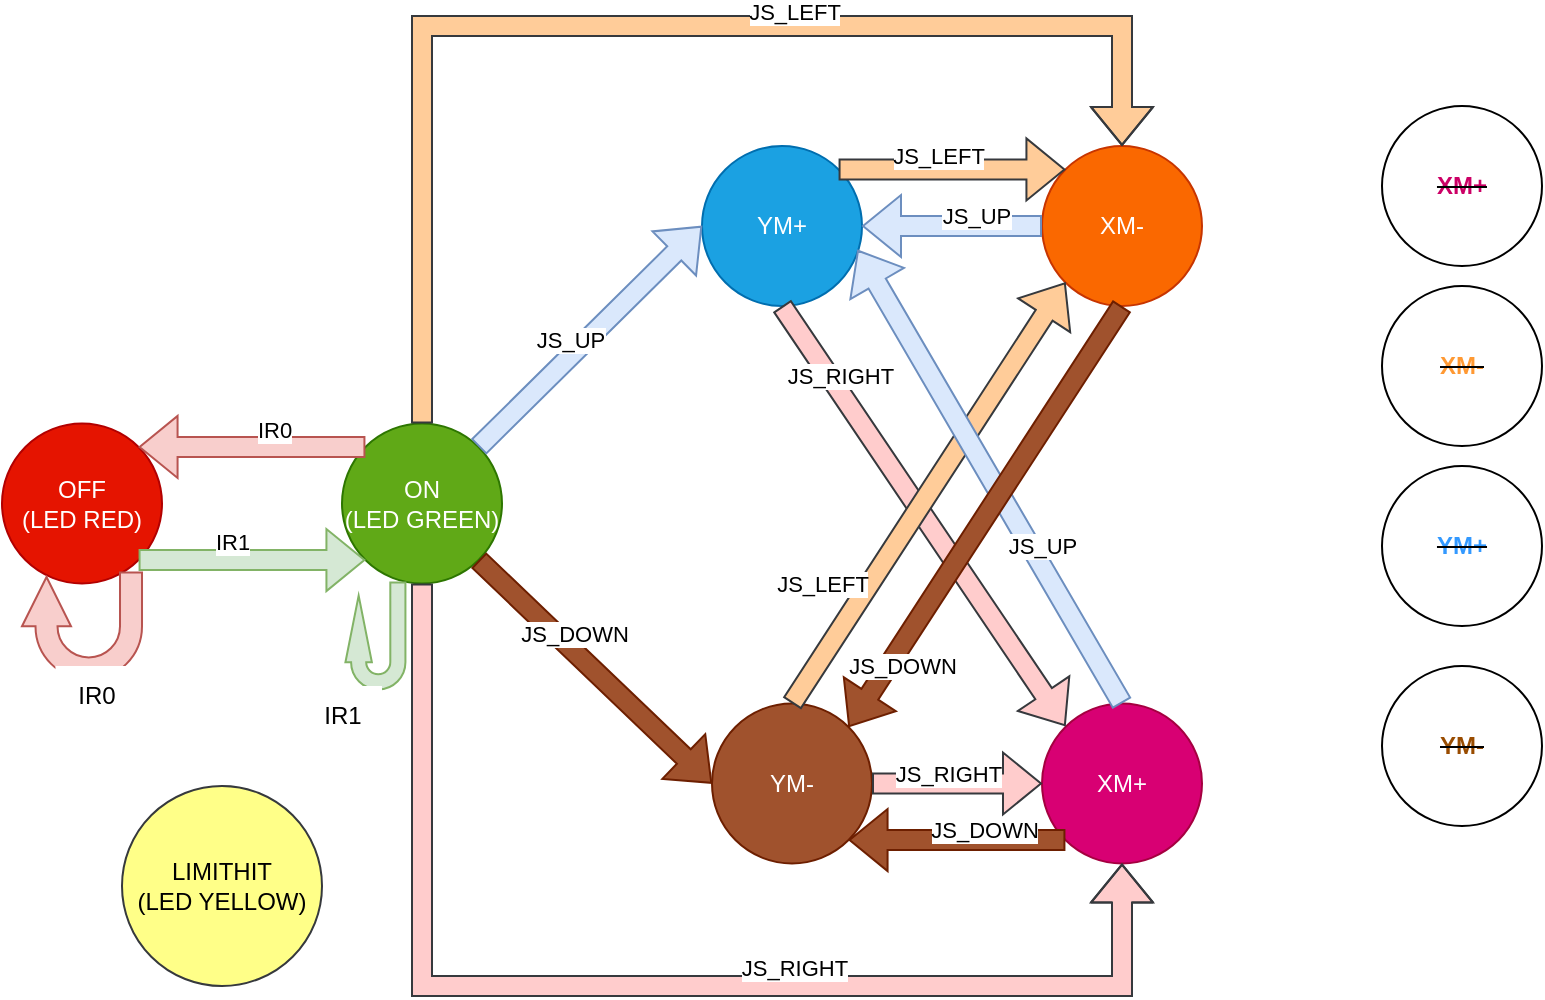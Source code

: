 <mxfile version="26.1.0">
  <diagram name="Page-1" id="kB0DlWxN-1KlUbb1_Ff1">
    <mxGraphModel dx="875" dy="515" grid="1" gridSize="10" guides="1" tooltips="1" connect="1" arrows="1" fold="1" page="1" pageScale="1" pageWidth="850" pageHeight="1100" math="0" shadow="0">
      <root>
        <mxCell id="0" />
        <mxCell id="1" parent="0" />
        <mxCell id="ymLdJi7pqmQS5Yl3dvWs-1" value="XM+" style="ellipse;whiteSpace=wrap;html=1;aspect=fixed;fillColor=#d80073;strokeColor=#A50040;fontColor=#ffffff;" vertex="1" parent="1">
          <mxGeometry x="550" y="438.75" width="80" height="80" as="geometry" />
        </mxCell>
        <mxCell id="ymLdJi7pqmQS5Yl3dvWs-3" value="YM-" style="ellipse;whiteSpace=wrap;html=1;aspect=fixed;fillColor=#a0522d;fontColor=#ffffff;strokeColor=#6D1F00;" vertex="1" parent="1">
          <mxGeometry x="385" y="438.75" width="80" height="80" as="geometry" />
        </mxCell>
        <mxCell id="ymLdJi7pqmQS5Yl3dvWs-4" value="&lt;strike&gt;&lt;font style=&quot;color: rgb(255, 153, 51);&quot;&gt;&lt;b&gt;XM-&lt;/b&gt;&lt;/font&gt;&lt;/strike&gt;" style="ellipse;whiteSpace=wrap;html=1;aspect=fixed;" vertex="1" parent="1">
          <mxGeometry x="720" y="230" width="80" height="80" as="geometry" />
        </mxCell>
        <mxCell id="ymLdJi7pqmQS5Yl3dvWs-5" value="&lt;font&gt;Y&lt;span style=&quot;background-color: transparent;&quot;&gt;M+&lt;/span&gt;&lt;/font&gt;" style="ellipse;whiteSpace=wrap;html=1;aspect=fixed;fillColor=#1ba1e2;fontColor=#ffffff;strokeColor=#006EAF;" vertex="1" parent="1">
          <mxGeometry x="380" y="160" width="80" height="80" as="geometry" />
        </mxCell>
        <mxCell id="ymLdJi7pqmQS5Yl3dvWs-6" value="ON&lt;div&gt;(LED GREEN)&lt;/div&gt;" style="ellipse;whiteSpace=wrap;html=1;aspect=fixed;fillColor=#60a917;strokeColor=#2D7600;fontColor=#ffffff;" vertex="1" parent="1">
          <mxGeometry x="200" y="298.75" width="80" height="80" as="geometry" />
        </mxCell>
        <mxCell id="ymLdJi7pqmQS5Yl3dvWs-7" value="OFF&lt;div&gt;(LED RED)&lt;/div&gt;" style="ellipse;whiteSpace=wrap;html=1;aspect=fixed;fillColor=#e51400;strokeColor=#B20000;fontColor=#ffffff;" vertex="1" parent="1">
          <mxGeometry x="30" y="298.75" width="80" height="80" as="geometry" />
        </mxCell>
        <mxCell id="ymLdJi7pqmQS5Yl3dvWs-11" value="LIMITHIT&lt;div&gt;(LED YELLOW)&lt;/div&gt;" style="ellipse;whiteSpace=wrap;html=1;aspect=fixed;fillColor=#ffff88;strokeColor=#36393d;" vertex="1" parent="1">
          <mxGeometry x="90" y="480" width="100" height="100" as="geometry" />
        </mxCell>
        <mxCell id="ymLdJi7pqmQS5Yl3dvWs-13" value="&lt;strike&gt;&lt;font style=&quot;color: rgb(204, 0, 102);&quot;&gt;&lt;b&gt;XM+&lt;/b&gt;&lt;/font&gt;&lt;/strike&gt;" style="ellipse;whiteSpace=wrap;html=1;aspect=fixed;" vertex="1" parent="1">
          <mxGeometry x="720" y="140" width="80" height="80" as="geometry" />
        </mxCell>
        <mxCell id="ymLdJi7pqmQS5Yl3dvWs-14" value="&lt;font style=&quot;color: light-dark(rgb(255, 255, 255), rgb(237, 237, 237));&quot;&gt;XM-&lt;/font&gt;" style="ellipse;whiteSpace=wrap;html=1;aspect=fixed;fillColor=#fa6800;fontColor=#000000;strokeColor=#C73500;" vertex="1" parent="1">
          <mxGeometry x="550" y="160" width="80" height="80" as="geometry" />
        </mxCell>
        <mxCell id="ymLdJi7pqmQS5Yl3dvWs-15" value="&lt;strike&gt;&lt;font style=&quot;color: rgb(51, 153, 255);&quot;&gt;&lt;b&gt;Y&lt;span style=&quot;background-color: transparent;&quot;&gt;M+&lt;/span&gt;&lt;/b&gt;&lt;/font&gt;&lt;/strike&gt;" style="ellipse;whiteSpace=wrap;html=1;aspect=fixed;" vertex="1" parent="1">
          <mxGeometry x="720" y="320" width="80" height="80" as="geometry" />
        </mxCell>
        <mxCell id="ymLdJi7pqmQS5Yl3dvWs-16" value="&lt;strike&gt;&lt;font style=&quot;color: rgb(153, 76, 0);&quot;&gt;&lt;b style=&quot;&quot;&gt;YM-&lt;/b&gt;&lt;/font&gt;&lt;/strike&gt;" style="ellipse;whiteSpace=wrap;html=1;aspect=fixed;" vertex="1" parent="1">
          <mxGeometry x="720" y="420" width="80" height="80" as="geometry" />
        </mxCell>
        <mxCell id="ymLdJi7pqmQS5Yl3dvWs-27" value="" style="shape=flexArrow;endArrow=classic;html=1;rounded=0;exitX=1;exitY=1;exitDx=0;exitDy=0;entryX=0;entryY=1;entryDx=0;entryDy=0;fillColor=#d5e8d4;strokeColor=#82b366;" edge="1" parent="1" source="ymLdJi7pqmQS5Yl3dvWs-7" target="ymLdJi7pqmQS5Yl3dvWs-6">
          <mxGeometry width="50" height="50" relative="1" as="geometry">
            <mxPoint x="540" y="448.75" as="sourcePoint" />
            <mxPoint x="190" y="430" as="targetPoint" />
          </mxGeometry>
        </mxCell>
        <mxCell id="ymLdJi7pqmQS5Yl3dvWs-30" value="IR1" style="edgeLabel;html=1;align=center;verticalAlign=middle;resizable=0;points=[];" vertex="1" connectable="0" parent="ymLdJi7pqmQS5Yl3dvWs-27">
          <mxGeometry x="-0.185" relative="1" as="geometry">
            <mxPoint y="-9" as="offset" />
          </mxGeometry>
        </mxCell>
        <mxCell id="ymLdJi7pqmQS5Yl3dvWs-37" value="" style="html=1;shadow=0;dashed=0;align=center;verticalAlign=middle;shape=mxgraph.arrows2.uTurnArrow;dy=3.78;arrowHead=13.22;dx2=33.33;rotation=-90;fillColor=#d5e8d4;strokeColor=#82b366;" vertex="1" parent="1">
          <mxGeometry x="190" y="390" width="53.43" height="30" as="geometry" />
        </mxCell>
        <mxCell id="ymLdJi7pqmQS5Yl3dvWs-39" value="IR1" style="text;html=1;align=center;verticalAlign=middle;resizable=0;points=[];autosize=1;strokeColor=none;fillColor=default;rounded=0;glass=0;" vertex="1" parent="1">
          <mxGeometry x="180" y="430" width="40" height="30" as="geometry" />
        </mxCell>
        <mxCell id="ymLdJi7pqmQS5Yl3dvWs-40" value="" style="shape=flexArrow;endArrow=classic;html=1;rounded=0;exitX=0;exitY=0;exitDx=0;exitDy=0;entryX=1;entryY=0;entryDx=0;entryDy=0;fillColor=#f8cecc;strokeColor=#b85450;" edge="1" parent="1" source="ymLdJi7pqmQS5Yl3dvWs-6" target="ymLdJi7pqmQS5Yl3dvWs-7">
          <mxGeometry width="50" height="50" relative="1" as="geometry">
            <mxPoint x="200" y="330" as="sourcePoint" />
            <mxPoint x="110" y="330" as="targetPoint" />
          </mxGeometry>
        </mxCell>
        <mxCell id="ymLdJi7pqmQS5Yl3dvWs-41" value="IR0" style="edgeLabel;html=1;align=center;verticalAlign=middle;resizable=0;points=[];" vertex="1" connectable="0" parent="ymLdJi7pqmQS5Yl3dvWs-40">
          <mxGeometry x="-0.185" relative="1" as="geometry">
            <mxPoint y="-9" as="offset" />
          </mxGeometry>
        </mxCell>
        <mxCell id="ymLdJi7pqmQS5Yl3dvWs-43" value="" style="html=1;shadow=0;dashed=0;align=center;verticalAlign=middle;shape=mxgraph.arrows2.uTurnArrow;dy=5.5;arrowHead=24.5;dx2=24.59;rotation=-90;fillColor=#f8cecc;strokeColor=#b85450;" vertex="1" parent="1">
          <mxGeometry x="43.29" y="370" width="53.43" height="60" as="geometry" />
        </mxCell>
        <mxCell id="ymLdJi7pqmQS5Yl3dvWs-45" value="IR0" style="text;html=1;align=center;verticalAlign=middle;resizable=0;points=[];autosize=1;strokeColor=none;fillColor=default;rounded=0;glass=0;" vertex="1" parent="1">
          <mxGeometry x="56.72" y="420" width="40" height="30" as="geometry" />
        </mxCell>
        <mxCell id="ymLdJi7pqmQS5Yl3dvWs-49" value="" style="shape=flexArrow;endArrow=classic;html=1;rounded=0;entryX=0;entryY=0.5;entryDx=0;entryDy=0;exitX=1;exitY=0.5;exitDx=0;exitDy=0;fillColor=#ffcccc;strokeColor=#36393d;" edge="1" parent="1" source="ymLdJi7pqmQS5Yl3dvWs-3" target="ymLdJi7pqmQS5Yl3dvWs-1">
          <mxGeometry width="50" height="50" relative="1" as="geometry">
            <mxPoint x="230" y="240" as="sourcePoint" />
            <mxPoint x="340.72" y="209.5" as="targetPoint" />
          </mxGeometry>
        </mxCell>
        <mxCell id="ymLdJi7pqmQS5Yl3dvWs-50" value="JS_RIGHT" style="edgeLabel;html=1;align=center;verticalAlign=middle;resizable=0;points=[];" vertex="1" connectable="0" parent="ymLdJi7pqmQS5Yl3dvWs-49">
          <mxGeometry x="-0.185" relative="1" as="geometry">
            <mxPoint x="3" y="-5" as="offset" />
          </mxGeometry>
        </mxCell>
        <mxCell id="ymLdJi7pqmQS5Yl3dvWs-51" value="" style="shape=flexArrow;endArrow=classic;html=1;rounded=0;entryX=0;entryY=0;entryDx=0;entryDy=0;exitX=1;exitY=0;exitDx=0;exitDy=0;fillColor=#ffcc99;strokeColor=#36393d;" edge="1" parent="1" source="ymLdJi7pqmQS5Yl3dvWs-5" target="ymLdJi7pqmQS5Yl3dvWs-14">
          <mxGeometry width="50" height="50" relative="1" as="geometry">
            <mxPoint x="310" y="210" as="sourcePoint" />
            <mxPoint x="370" y="220" as="targetPoint" />
          </mxGeometry>
        </mxCell>
        <mxCell id="ymLdJi7pqmQS5Yl3dvWs-52" value="IR1" style="edgeLabel;html=1;align=center;verticalAlign=middle;resizable=0;points=[];" vertex="1" connectable="0" parent="ymLdJi7pqmQS5Yl3dvWs-51">
          <mxGeometry x="-0.185" relative="1" as="geometry">
            <mxPoint y="-9" as="offset" />
          </mxGeometry>
        </mxCell>
        <mxCell id="ymLdJi7pqmQS5Yl3dvWs-59" value="JS_LEFT" style="edgeLabel;html=1;align=center;verticalAlign=middle;resizable=0;points=[];" vertex="1" connectable="0" parent="ymLdJi7pqmQS5Yl3dvWs-51">
          <mxGeometry x="-0.133" y="7" relative="1" as="geometry">
            <mxPoint as="offset" />
          </mxGeometry>
        </mxCell>
        <mxCell id="ymLdJi7pqmQS5Yl3dvWs-53" value="" style="shape=flexArrow;endArrow=classic;html=1;rounded=0;entryX=0;entryY=0.5;entryDx=0;entryDy=0;exitX=1;exitY=0;exitDx=0;exitDy=0;fillColor=#dae8fc;strokeColor=#6c8ebf;" edge="1" parent="1" source="ymLdJi7pqmQS5Yl3dvWs-6" target="ymLdJi7pqmQS5Yl3dvWs-5">
          <mxGeometry width="50" height="50" relative="1" as="geometry">
            <mxPoint x="287" y="330" as="sourcePoint" />
            <mxPoint x="380" y="230" as="targetPoint" />
          </mxGeometry>
        </mxCell>
        <mxCell id="ymLdJi7pqmQS5Yl3dvWs-54" value="JS_UP" style="edgeLabel;html=1;align=center;verticalAlign=middle;resizable=0;points=[];" vertex="1" connectable="0" parent="ymLdJi7pqmQS5Yl3dvWs-53">
          <mxGeometry x="-0.185" relative="1" as="geometry">
            <mxPoint y="-9" as="offset" />
          </mxGeometry>
        </mxCell>
        <mxCell id="ymLdJi7pqmQS5Yl3dvWs-57" value="" style="shape=flexArrow;endArrow=classic;html=1;rounded=0;entryX=0;entryY=0.5;entryDx=0;entryDy=0;exitX=1;exitY=1;exitDx=0;exitDy=0;fillColor=#a0522d;strokeColor=#6D1F00;" edge="1" parent="1" source="ymLdJi7pqmQS5Yl3dvWs-6" target="ymLdJi7pqmQS5Yl3dvWs-3">
          <mxGeometry width="50" height="50" relative="1" as="geometry">
            <mxPoint x="253.43" y="458.75" as="sourcePoint" />
            <mxPoint x="333.43" y="538.75" as="targetPoint" />
          </mxGeometry>
        </mxCell>
        <mxCell id="ymLdJi7pqmQS5Yl3dvWs-58" value="JS_DOWN" style="edgeLabel;html=1;align=center;verticalAlign=middle;resizable=0;points=[];" vertex="1" connectable="0" parent="ymLdJi7pqmQS5Yl3dvWs-57">
          <mxGeometry x="-0.185" relative="1" as="geometry">
            <mxPoint y="-9" as="offset" />
          </mxGeometry>
        </mxCell>
        <mxCell id="ymLdJi7pqmQS5Yl3dvWs-70" value="" style="shape=flexArrow;endArrow=classic;html=1;rounded=0;entryX=0;entryY=0;entryDx=0;entryDy=0;exitX=0.5;exitY=1;exitDx=0;exitDy=0;fillColor=#ffcccc;strokeColor=#36393d;" edge="1" parent="1" source="ymLdJi7pqmQS5Yl3dvWs-5">
          <mxGeometry width="50" height="50" relative="1" as="geometry">
            <mxPoint x="448.284" y="227.814" as="sourcePoint" />
            <mxPoint x="561.716" y="449.996" as="targetPoint" />
          </mxGeometry>
        </mxCell>
        <mxCell id="ymLdJi7pqmQS5Yl3dvWs-72" value="JS_RIGHT" style="edgeLabel;html=1;align=center;verticalAlign=middle;resizable=0;points=[];" vertex="1" connectable="0" parent="ymLdJi7pqmQS5Yl3dvWs-70">
          <mxGeometry x="-0.133" y="7" relative="1" as="geometry">
            <mxPoint x="-39" y="-53" as="offset" />
          </mxGeometry>
        </mxCell>
        <mxCell id="ymLdJi7pqmQS5Yl3dvWs-73" value="" style="shape=flexArrow;endArrow=classic;html=1;rounded=0;entryX=0;entryY=1;entryDx=0;entryDy=0;exitX=0.5;exitY=0;exitDx=0;exitDy=0;fillColor=#ffcc99;strokeColor=#36393d;" edge="1" parent="1" source="ymLdJi7pqmQS5Yl3dvWs-3" target="ymLdJi7pqmQS5Yl3dvWs-14">
          <mxGeometry width="50" height="50" relative="1" as="geometry">
            <mxPoint x="440" y="420" as="sourcePoint" />
            <mxPoint x="525" y="420" as="targetPoint" />
          </mxGeometry>
        </mxCell>
        <mxCell id="ymLdJi7pqmQS5Yl3dvWs-74" value="JS_LEFT" style="edgeLabel;html=1;align=center;verticalAlign=middle;resizable=0;points=[];" vertex="1" connectable="0" parent="ymLdJi7pqmQS5Yl3dvWs-73">
          <mxGeometry x="-0.185" relative="1" as="geometry">
            <mxPoint x="-41" y="26" as="offset" />
          </mxGeometry>
        </mxCell>
        <mxCell id="ymLdJi7pqmQS5Yl3dvWs-76" value="" style="shape=flexArrow;endArrow=classic;html=1;rounded=0;exitX=0.5;exitY=1;exitDx=0;exitDy=0;entryX=0.5;entryY=1;entryDx=0;entryDy=0;fillColor=#ffcccc;strokeColor=#36393d;" edge="1" parent="1" source="ymLdJi7pqmQS5Yl3dvWs-6" target="ymLdJi7pqmQS5Yl3dvWs-1">
          <mxGeometry width="50" height="50" relative="1" as="geometry">
            <mxPoint x="320" y="370" as="sourcePoint" />
            <mxPoint x="320" y="550" as="targetPoint" />
            <Array as="points">
              <mxPoint x="240" y="580" />
              <mxPoint x="590" y="580" />
            </Array>
          </mxGeometry>
        </mxCell>
        <mxCell id="ymLdJi7pqmQS5Yl3dvWs-77" value="JS_RIGHT" style="edgeLabel;html=1;align=center;verticalAlign=middle;resizable=0;points=[];" vertex="1" connectable="0" parent="ymLdJi7pqmQS5Yl3dvWs-76">
          <mxGeometry x="-0.185" relative="1" as="geometry">
            <mxPoint x="137" y="-9" as="offset" />
          </mxGeometry>
        </mxCell>
        <mxCell id="ymLdJi7pqmQS5Yl3dvWs-79" value="" style="shape=flexArrow;endArrow=classic;html=1;rounded=0;entryX=0.5;entryY=0;entryDx=0;entryDy=0;exitX=0.5;exitY=0;exitDx=0;exitDy=0;fillColor=#ffcc99;strokeColor=#36393d;" edge="1" parent="1" source="ymLdJi7pqmQS5Yl3dvWs-6" target="ymLdJi7pqmQS5Yl3dvWs-14">
          <mxGeometry width="50" height="50" relative="1" as="geometry">
            <mxPoint x="470" y="210" as="sourcePoint" />
            <mxPoint x="560" y="210" as="targetPoint" />
            <Array as="points">
              <mxPoint x="240" y="100" />
              <mxPoint x="590" y="100" />
            </Array>
          </mxGeometry>
        </mxCell>
        <mxCell id="ymLdJi7pqmQS5Yl3dvWs-81" value="JS_LEFT" style="edgeLabel;html=1;align=center;verticalAlign=middle;resizable=0;points=[];" vertex="1" connectable="0" parent="ymLdJi7pqmQS5Yl3dvWs-79">
          <mxGeometry x="-0.133" y="7" relative="1" as="geometry">
            <mxPoint x="120" as="offset" />
          </mxGeometry>
        </mxCell>
        <mxCell id="ymLdJi7pqmQS5Yl3dvWs-82" value="" style="shape=flexArrow;endArrow=classic;html=1;rounded=0;entryX=1;entryY=1;entryDx=0;entryDy=0;exitX=0;exitY=1;exitDx=0;exitDy=0;fillColor=#a0522d;strokeColor=#6D1F00;" edge="1" parent="1" source="ymLdJi7pqmQS5Yl3dvWs-1" target="ymLdJi7pqmQS5Yl3dvWs-3">
          <mxGeometry width="50" height="50" relative="1" as="geometry">
            <mxPoint x="441" y="530" as="sourcePoint" />
            <mxPoint x="550" y="530" as="targetPoint" />
          </mxGeometry>
        </mxCell>
        <mxCell id="ymLdJi7pqmQS5Yl3dvWs-83" value="JS_DOWN" style="edgeLabel;html=1;align=center;verticalAlign=middle;resizable=0;points=[];" vertex="1" connectable="0" parent="ymLdJi7pqmQS5Yl3dvWs-82">
          <mxGeometry x="-0.185" relative="1" as="geometry">
            <mxPoint x="3" y="-5" as="offset" />
          </mxGeometry>
        </mxCell>
        <mxCell id="ymLdJi7pqmQS5Yl3dvWs-84" value="" style="shape=flexArrow;endArrow=classic;html=1;rounded=0;entryX=1;entryY=0.5;entryDx=0;entryDy=0;exitX=0;exitY=0.5;exitDx=0;exitDy=0;fillColor=#dae8fc;strokeColor=#6c8ebf;" edge="1" parent="1" source="ymLdJi7pqmQS5Yl3dvWs-14" target="ymLdJi7pqmQS5Yl3dvWs-5">
          <mxGeometry width="50" height="50" relative="1" as="geometry">
            <mxPoint x="574" y="220" as="sourcePoint" />
            <mxPoint x="465" y="220" as="targetPoint" />
          </mxGeometry>
        </mxCell>
        <mxCell id="ymLdJi7pqmQS5Yl3dvWs-85" value="JS_UP" style="edgeLabel;html=1;align=center;verticalAlign=middle;resizable=0;points=[];" vertex="1" connectable="0" parent="ymLdJi7pqmQS5Yl3dvWs-84">
          <mxGeometry x="-0.185" relative="1" as="geometry">
            <mxPoint x="3" y="-5" as="offset" />
          </mxGeometry>
        </mxCell>
        <mxCell id="ymLdJi7pqmQS5Yl3dvWs-86" value="" style="shape=flexArrow;endArrow=classic;html=1;rounded=0;entryX=0.972;entryY=0.649;entryDx=0;entryDy=0;exitX=0.5;exitY=0;exitDx=0;exitDy=0;fillColor=#dae8fc;entryPerimeter=0;strokeColor=#6c8ebf;" edge="1" parent="1" source="ymLdJi7pqmQS5Yl3dvWs-1" target="ymLdJi7pqmQS5Yl3dvWs-5">
          <mxGeometry width="50" height="50" relative="1" as="geometry">
            <mxPoint x="500.004" y="216.564" as="sourcePoint" />
            <mxPoint x="613.436" y="438.746" as="targetPoint" />
          </mxGeometry>
        </mxCell>
        <mxCell id="ymLdJi7pqmQS5Yl3dvWs-87" value="JS_UP" style="edgeLabel;html=1;align=center;verticalAlign=middle;resizable=0;points=[];" vertex="1" connectable="0" parent="ymLdJi7pqmQS5Yl3dvWs-86">
          <mxGeometry x="-0.133" y="7" relative="1" as="geometry">
            <mxPoint x="23" y="16" as="offset" />
          </mxGeometry>
        </mxCell>
        <mxCell id="ymLdJi7pqmQS5Yl3dvWs-88" value="" style="shape=flexArrow;endArrow=classic;html=1;rounded=0;entryX=1;entryY=0;entryDx=0;entryDy=0;exitX=0.5;exitY=1;exitDx=0;exitDy=0;fillColor=#a0522d;strokeColor=#6D1F00;" edge="1" parent="1" source="ymLdJi7pqmQS5Yl3dvWs-14" target="ymLdJi7pqmQS5Yl3dvWs-3">
          <mxGeometry width="50" height="50" relative="1" as="geometry">
            <mxPoint x="288" y="430" as="sourcePoint" />
            <mxPoint x="425" y="219" as="targetPoint" />
          </mxGeometry>
        </mxCell>
        <mxCell id="ymLdJi7pqmQS5Yl3dvWs-89" value="JS_DOWN" style="edgeLabel;html=1;align=center;verticalAlign=middle;resizable=0;points=[];" vertex="1" connectable="0" parent="ymLdJi7pqmQS5Yl3dvWs-88">
          <mxGeometry x="-0.185" relative="1" as="geometry">
            <mxPoint x="-54" y="94" as="offset" />
          </mxGeometry>
        </mxCell>
      </root>
    </mxGraphModel>
  </diagram>
</mxfile>
